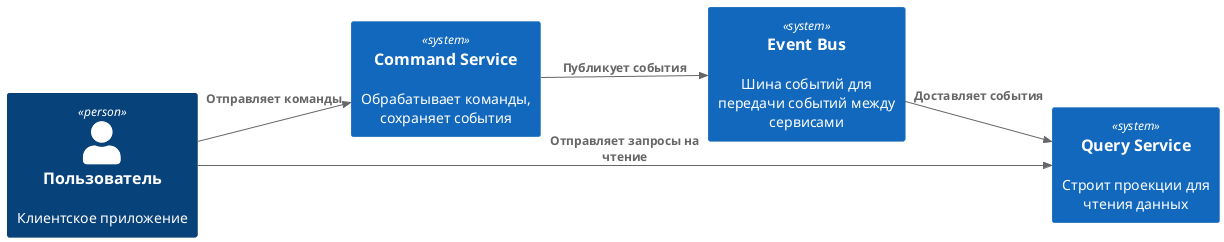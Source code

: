 @startuml C4_Context
!include <c4/C4_Context.puml>

LAYOUT_LEFT_RIGHT()

'skinparam nodesep 20
skinparam ranksep 15
'skinparam Padding 8
'scale max 1024 width

' Определение участников и систем
Person(user, "Пользователь", "Клиентское приложение")
System(commandService, "Command Service", "Обрабатывает команды, сохраняет события")
System(eventBus, "Event Bus", "Шина событий для передачи событий между сервисами")
System(queryService, "Query Service", "Строит проекции для чтения данных")

' Отношения между элементами
Rel(user, commandService, "Отправляет команды")
Rel(commandService, eventBus, "Публикует события")
Rel(eventBus, queryService, "Доставляет события")
Rel(user, queryService, "Отправляет запросы на чтение")

@enduml
